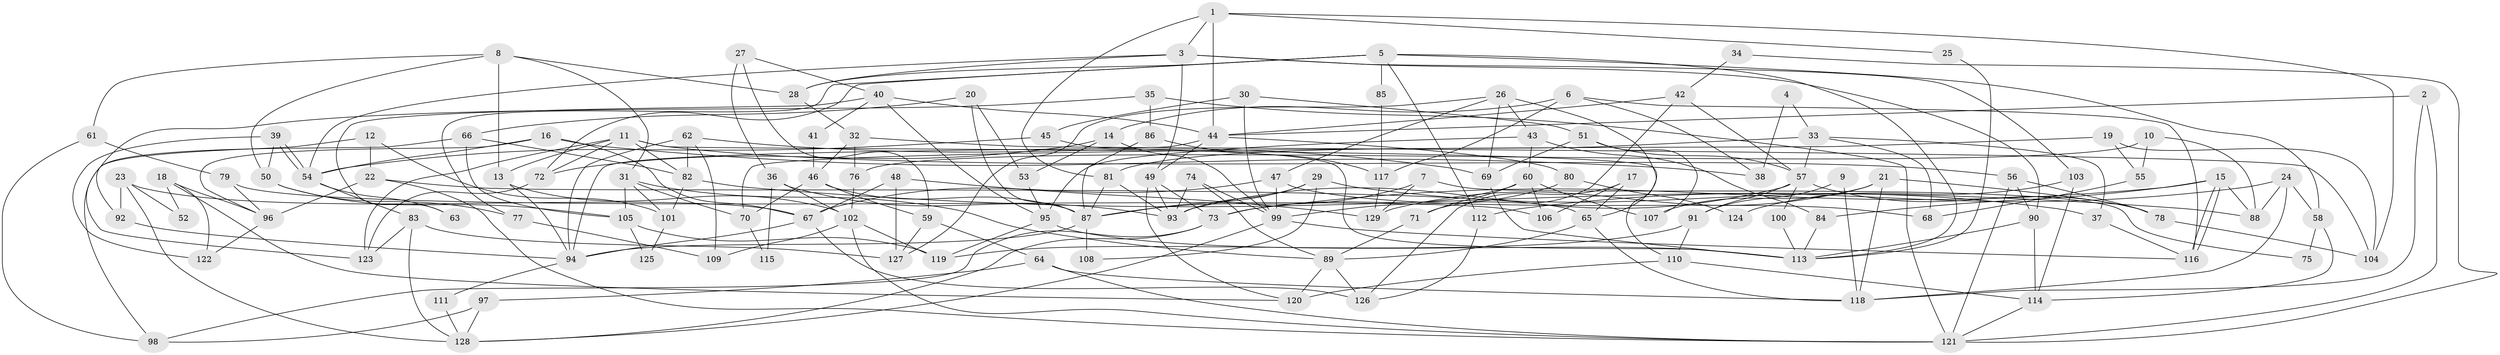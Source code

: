 // Generated by graph-tools (version 1.1) at 2025/52/03/09/25 04:52:17]
// undirected, 129 vertices, 258 edges
graph export_dot {
graph [start="1"]
  node [color=gray90,style=filled];
  1;
  2;
  3;
  4;
  5;
  6;
  7;
  8;
  9;
  10;
  11;
  12;
  13;
  14;
  15;
  16;
  17;
  18;
  19;
  20;
  21;
  22;
  23;
  24;
  25;
  26;
  27;
  28;
  29;
  30;
  31;
  32;
  33;
  34;
  35;
  36;
  37;
  38;
  39;
  40;
  41;
  42;
  43;
  44;
  45;
  46;
  47;
  48;
  49;
  50;
  51;
  52;
  53;
  54;
  55;
  56;
  57;
  58;
  59;
  60;
  61;
  62;
  63;
  64;
  65;
  66;
  67;
  68;
  69;
  70;
  71;
  72;
  73;
  74;
  75;
  76;
  77;
  78;
  79;
  80;
  81;
  82;
  83;
  84;
  85;
  86;
  87;
  88;
  89;
  90;
  91;
  92;
  93;
  94;
  95;
  96;
  97;
  98;
  99;
  100;
  101;
  102;
  103;
  104;
  105;
  106;
  107;
  108;
  109;
  110;
  111;
  112;
  113;
  114;
  115;
  116;
  117;
  118;
  119;
  120;
  121;
  122;
  123;
  124;
  125;
  126;
  127;
  128;
  129;
  1 -- 81;
  1 -- 44;
  1 -- 3;
  1 -- 25;
  1 -- 104;
  2 -- 118;
  2 -- 44;
  2 -- 121;
  3 -- 90;
  3 -- 28;
  3 -- 49;
  3 -- 54;
  3 -- 103;
  4 -- 33;
  4 -- 38;
  5 -- 28;
  5 -- 58;
  5 -- 72;
  5 -- 77;
  5 -- 85;
  5 -- 112;
  5 -- 113;
  6 -- 117;
  6 -- 14;
  6 -- 38;
  6 -- 116;
  7 -- 129;
  7 -- 87;
  7 -- 75;
  8 -- 13;
  8 -- 28;
  8 -- 31;
  8 -- 50;
  8 -- 61;
  9 -- 91;
  9 -- 118;
  10 -- 55;
  10 -- 76;
  10 -- 88;
  11 -- 82;
  11 -- 123;
  11 -- 13;
  11 -- 56;
  11 -- 72;
  11 -- 110;
  12 -- 22;
  12 -- 123;
  12 -- 101;
  13 -- 102;
  13 -- 94;
  14 -- 72;
  14 -- 99;
  14 -- 53;
  15 -- 88;
  15 -- 116;
  15 -- 116;
  15 -- 73;
  15 -- 84;
  16 -- 54;
  16 -- 67;
  16 -- 38;
  16 -- 96;
  17 -- 106;
  17 -- 65;
  17 -- 126;
  18 -- 96;
  18 -- 120;
  18 -- 52;
  18 -- 122;
  19 -- 104;
  19 -- 70;
  19 -- 55;
  20 -- 87;
  20 -- 53;
  20 -- 66;
  21 -- 78;
  21 -- 107;
  21 -- 118;
  21 -- 129;
  22 -- 96;
  22 -- 65;
  22 -- 121;
  23 -- 67;
  23 -- 128;
  23 -- 52;
  23 -- 92;
  24 -- 88;
  24 -- 112;
  24 -- 58;
  24 -- 118;
  25 -- 113;
  26 -- 65;
  26 -- 69;
  26 -- 43;
  26 -- 47;
  26 -- 127;
  27 -- 59;
  27 -- 40;
  27 -- 36;
  28 -- 32;
  29 -- 93;
  29 -- 87;
  29 -- 37;
  29 -- 108;
  30 -- 99;
  30 -- 45;
  30 -- 51;
  31 -- 101;
  31 -- 70;
  31 -- 89;
  31 -- 105;
  32 -- 46;
  32 -- 104;
  32 -- 76;
  33 -- 37;
  33 -- 57;
  33 -- 68;
  33 -- 81;
  34 -- 42;
  34 -- 121;
  35 -- 121;
  35 -- 92;
  35 -- 86;
  36 -- 102;
  36 -- 93;
  36 -- 115;
  37 -- 116;
  39 -- 54;
  39 -- 54;
  39 -- 50;
  39 -- 122;
  40 -- 44;
  40 -- 95;
  40 -- 41;
  40 -- 63;
  41 -- 46;
  42 -- 57;
  42 -- 71;
  42 -- 44;
  43 -- 95;
  43 -- 60;
  43 -- 84;
  44 -- 49;
  44 -- 80;
  44 -- 94;
  45 -- 54;
  45 -- 113;
  46 -- 59;
  46 -- 87;
  46 -- 70;
  47 -- 67;
  47 -- 68;
  47 -- 99;
  48 -- 127;
  48 -- 67;
  48 -- 129;
  49 -- 120;
  49 -- 73;
  49 -- 93;
  50 -- 105;
  50 -- 77;
  51 -- 69;
  51 -- 57;
  51 -- 107;
  53 -- 95;
  54 -- 63;
  54 -- 83;
  55 -- 68;
  56 -- 121;
  56 -- 78;
  56 -- 90;
  57 -- 93;
  57 -- 78;
  57 -- 91;
  57 -- 100;
  58 -- 114;
  58 -- 75;
  59 -- 127;
  59 -- 64;
  60 -- 73;
  60 -- 71;
  60 -- 106;
  60 -- 107;
  61 -- 98;
  61 -- 79;
  62 -- 109;
  62 -- 94;
  62 -- 69;
  62 -- 82;
  64 -- 121;
  64 -- 118;
  64 -- 97;
  65 -- 118;
  65 -- 89;
  66 -- 98;
  66 -- 82;
  66 -- 105;
  67 -- 126;
  67 -- 94;
  69 -- 113;
  70 -- 115;
  71 -- 89;
  72 -- 123;
  73 -- 98;
  73 -- 128;
  74 -- 93;
  74 -- 99;
  74 -- 89;
  76 -- 102;
  77 -- 109;
  78 -- 104;
  79 -- 96;
  79 -- 106;
  80 -- 99;
  80 -- 124;
  81 -- 93;
  81 -- 87;
  82 -- 88;
  82 -- 101;
  83 -- 128;
  83 -- 123;
  83 -- 127;
  84 -- 113;
  85 -- 117;
  86 -- 87;
  86 -- 117;
  87 -- 94;
  87 -- 108;
  89 -- 120;
  89 -- 126;
  90 -- 113;
  90 -- 114;
  91 -- 110;
  91 -- 119;
  92 -- 94;
  94 -- 111;
  95 -- 113;
  95 -- 119;
  96 -- 122;
  97 -- 128;
  97 -- 98;
  99 -- 116;
  99 -- 128;
  100 -- 113;
  101 -- 125;
  102 -- 119;
  102 -- 121;
  102 -- 109;
  103 -- 114;
  103 -- 124;
  105 -- 119;
  105 -- 125;
  110 -- 114;
  110 -- 120;
  111 -- 128;
  112 -- 126;
  114 -- 121;
  117 -- 129;
}

